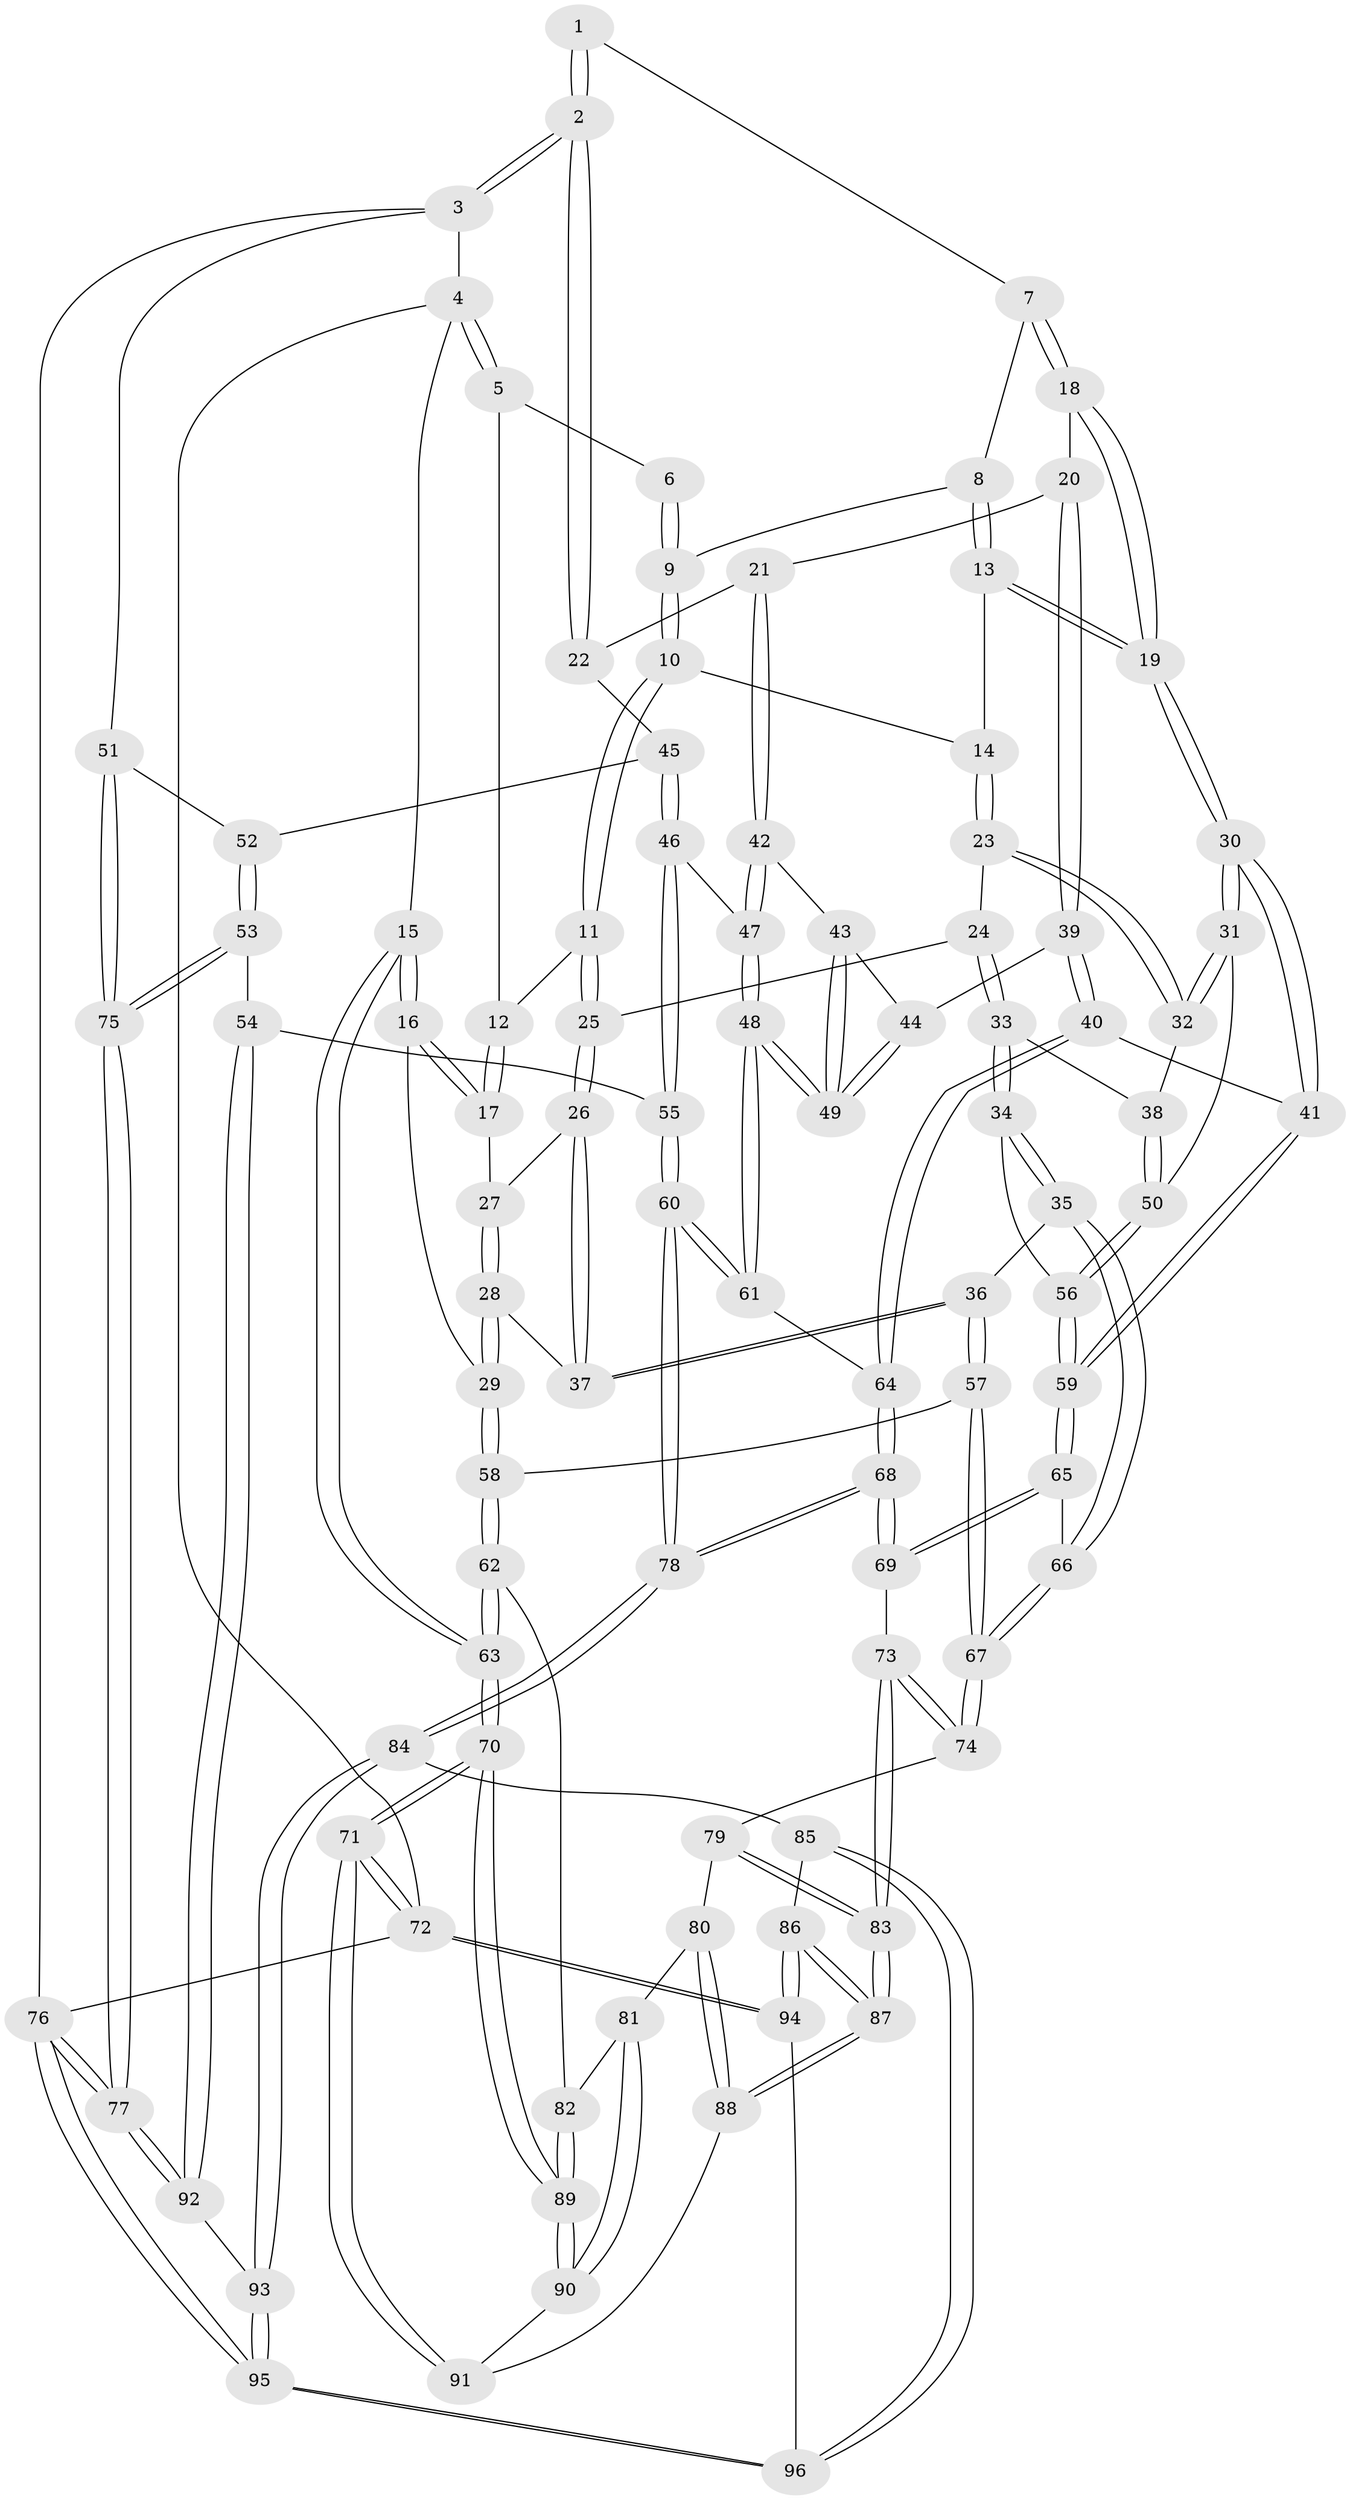 // Generated by graph-tools (version 1.1) at 2025/00/03/09/25 05:00:38]
// undirected, 96 vertices, 237 edges
graph export_dot {
graph [start="1"]
  node [color=gray90,style=filled];
  1 [pos="+0.583480950060848+0"];
  2 [pos="+1+0"];
  3 [pos="+1+0"];
  4 [pos="+0+0"];
  5 [pos="+0.33574080600468+0"];
  6 [pos="+0.353097231207395+0"];
  7 [pos="+0.6269010974831078+0.1520924765260842"];
  8 [pos="+0.506191206699673+0.17858869283001103"];
  9 [pos="+0.4796801907711715+0.17214210336764382"];
  10 [pos="+0.45119201956740473+0.23329785359124572"];
  11 [pos="+0.4049779698291512+0.23120775749144162"];
  12 [pos="+0.3155998654070057+0.003955283719038635"];
  13 [pos="+0.5230923162442198+0.26386320058155516"];
  14 [pos="+0.4551422743086264+0.23648597840967436"];
  15 [pos="+0+0.16045030852233919"];
  16 [pos="+0.03238366113586869+0.25267751668410615"];
  17 [pos="+0.23896085217555557+0.18756551190797077"];
  18 [pos="+0.6526807164466839+0.21425192943400753"];
  19 [pos="+0.5677203991095976+0.2941811217181545"];
  20 [pos="+0.6916318897801815+0.2275838222724423"];
  21 [pos="+0.7751652630379715+0.23309454891385867"];
  22 [pos="+0.9344723891231111+0.11459886510622702"];
  23 [pos="+0.44890434378754773+0.3122641062000529"];
  24 [pos="+0.3832830192231586+0.2778071438972718"];
  25 [pos="+0.379292874666183+0.2663763712766448"];
  26 [pos="+0.2891764604216612+0.2685969727533469"];
  27 [pos="+0.2480621166342815+0.20808017842885743"];
  28 [pos="+0.18207787952013857+0.3441343984319548"];
  29 [pos="+0.125082912858922+0.36026086344644753"];
  30 [pos="+0.5570512292295172+0.3307300426119929"];
  31 [pos="+0.5516027832453192+0.33153107364953366"];
  32 [pos="+0.4582405486978617+0.3272604196879656"];
  33 [pos="+0.3824854459653619+0.3575412485641488"];
  34 [pos="+0.3604348263492912+0.3920411707818959"];
  35 [pos="+0.36009237385073395+0.39225070916872395"];
  36 [pos="+0.3021512240470322+0.3852853561219835"];
  37 [pos="+0.27984168780169894+0.3463652287834395"];
  38 [pos="+0.4431868032844272+0.3402047909041237"];
  39 [pos="+0.6867237050903082+0.39898194502480505"];
  40 [pos="+0.6153642611234366+0.41438270018694917"];
  41 [pos="+0.5787152666173705+0.3994359530182425"];
  42 [pos="+0.7847074416318192+0.27110986183024904"];
  43 [pos="+0.7452858169339692+0.3365348003779706"];
  44 [pos="+0.6902718250913913+0.40011262721150176"];
  45 [pos="+0.9229217447532392+0.3328143649406854"];
  46 [pos="+0.8738000991205883+0.3687199817291967"];
  47 [pos="+0.8044229311571246+0.31474331112805554"];
  48 [pos="+0.7568397966993217+0.4402420173100182"];
  49 [pos="+0.7447043918835203+0.4320068048263104"];
  50 [pos="+0.4535323776940345+0.39517620799211794"];
  51 [pos="+1+0.36262458507527573"];
  52 [pos="+0.9245190846567719+0.3336037759097887"];
  53 [pos="+1+0.5478486488893998"];
  54 [pos="+0.9025222996627621+0.5690903202847508"];
  55 [pos="+0.8773746573098316+0.5655693145028605"];
  56 [pos="+0.4459498592468432+0.4092916420405598"];
  57 [pos="+0.2291540223217003+0.4925903478390046"];
  58 [pos="+0.1449567316110498+0.4977641985516078"];
  59 [pos="+0.5006059500361427+0.49109686546068826"];
  60 [pos="+0.850880516453422+0.570589375734658"];
  61 [pos="+0.7930764887406089+0.5035426074647407"];
  62 [pos="+0.11975905777674867+0.5241415685926144"];
  63 [pos="+0+0.5500440770775745"];
  64 [pos="+0.6386106515329534+0.47754492838639506"];
  65 [pos="+0.49648151018534425+0.5040098493412644"];
  66 [pos="+0.3839556442027736+0.4838456913504562"];
  67 [pos="+0.3132580763170795+0.553086271605587"];
  68 [pos="+0.613935286826793+0.6383261653400363"];
  69 [pos="+0.5142205702758397+0.5795809435405344"];
  70 [pos="+0+0.9092802823788471"];
  71 [pos="+0+1"];
  72 [pos="+0+1"];
  73 [pos="+0.4350030340289006+0.618574153835412"];
  74 [pos="+0.32085547445612467+0.5756533617410254"];
  75 [pos="+1+0.5423343069021271"];
  76 [pos="+1+1"];
  77 [pos="+1+1"];
  78 [pos="+0.6828392183966502+0.7112662576938771"];
  79 [pos="+0.30559089856388433+0.6072891965049104"];
  80 [pos="+0.2429759133560275+0.6536782004120785"];
  81 [pos="+0.17596500304165527+0.6601066722624876"];
  82 [pos="+0.15145125840241944+0.635710896165025"];
  83 [pos="+0.3782202789070998+0.8177210721071815"];
  84 [pos="+0.6742999863466294+0.7658783986170954"];
  85 [pos="+0.6569477375914747+0.7815188434462267"];
  86 [pos="+0.4781707425726552+0.9157876333856917"];
  87 [pos="+0.37777667210069904+0.8246439263613775"];
  88 [pos="+0.3464363874837753+0.8198799476377284"];
  89 [pos="+0+0.7992792975065406"];
  90 [pos="+0.17954589828692988+0.7419164774697455"];
  91 [pos="+0.23862860696337787+0.8253311820041912"];
  92 [pos="+0.9378474780752089+0.7747349262549149"];
  93 [pos="+0.7990145458575664+0.8568251693956906"];
  94 [pos="+0.46354346772910876+1"];
  95 [pos="+1+1"];
  96 [pos="+0.7890523357877233+1"];
  1 -- 2;
  1 -- 2;
  1 -- 7;
  2 -- 3;
  2 -- 3;
  2 -- 22;
  2 -- 22;
  3 -- 4;
  3 -- 51;
  3 -- 76;
  4 -- 5;
  4 -- 5;
  4 -- 15;
  4 -- 72;
  5 -- 6;
  5 -- 12;
  6 -- 9;
  6 -- 9;
  7 -- 8;
  7 -- 18;
  7 -- 18;
  8 -- 9;
  8 -- 13;
  8 -- 13;
  9 -- 10;
  9 -- 10;
  10 -- 11;
  10 -- 11;
  10 -- 14;
  11 -- 12;
  11 -- 25;
  11 -- 25;
  12 -- 17;
  12 -- 17;
  13 -- 14;
  13 -- 19;
  13 -- 19;
  14 -- 23;
  14 -- 23;
  15 -- 16;
  15 -- 16;
  15 -- 63;
  15 -- 63;
  16 -- 17;
  16 -- 17;
  16 -- 29;
  17 -- 27;
  18 -- 19;
  18 -- 19;
  18 -- 20;
  19 -- 30;
  19 -- 30;
  20 -- 21;
  20 -- 39;
  20 -- 39;
  21 -- 22;
  21 -- 42;
  21 -- 42;
  22 -- 45;
  23 -- 24;
  23 -- 32;
  23 -- 32;
  24 -- 25;
  24 -- 33;
  24 -- 33;
  25 -- 26;
  25 -- 26;
  26 -- 27;
  26 -- 37;
  26 -- 37;
  27 -- 28;
  27 -- 28;
  28 -- 29;
  28 -- 29;
  28 -- 37;
  29 -- 58;
  29 -- 58;
  30 -- 31;
  30 -- 31;
  30 -- 41;
  30 -- 41;
  31 -- 32;
  31 -- 32;
  31 -- 50;
  32 -- 38;
  33 -- 34;
  33 -- 34;
  33 -- 38;
  34 -- 35;
  34 -- 35;
  34 -- 56;
  35 -- 36;
  35 -- 66;
  35 -- 66;
  36 -- 37;
  36 -- 37;
  36 -- 57;
  36 -- 57;
  38 -- 50;
  38 -- 50;
  39 -- 40;
  39 -- 40;
  39 -- 44;
  40 -- 41;
  40 -- 64;
  40 -- 64;
  41 -- 59;
  41 -- 59;
  42 -- 43;
  42 -- 47;
  42 -- 47;
  43 -- 44;
  43 -- 49;
  43 -- 49;
  44 -- 49;
  44 -- 49;
  45 -- 46;
  45 -- 46;
  45 -- 52;
  46 -- 47;
  46 -- 55;
  46 -- 55;
  47 -- 48;
  47 -- 48;
  48 -- 49;
  48 -- 49;
  48 -- 61;
  48 -- 61;
  50 -- 56;
  50 -- 56;
  51 -- 52;
  51 -- 75;
  51 -- 75;
  52 -- 53;
  52 -- 53;
  53 -- 54;
  53 -- 75;
  53 -- 75;
  54 -- 55;
  54 -- 92;
  54 -- 92;
  55 -- 60;
  55 -- 60;
  56 -- 59;
  56 -- 59;
  57 -- 58;
  57 -- 67;
  57 -- 67;
  58 -- 62;
  58 -- 62;
  59 -- 65;
  59 -- 65;
  60 -- 61;
  60 -- 61;
  60 -- 78;
  60 -- 78;
  61 -- 64;
  62 -- 63;
  62 -- 63;
  62 -- 82;
  63 -- 70;
  63 -- 70;
  64 -- 68;
  64 -- 68;
  65 -- 66;
  65 -- 69;
  65 -- 69;
  66 -- 67;
  66 -- 67;
  67 -- 74;
  67 -- 74;
  68 -- 69;
  68 -- 69;
  68 -- 78;
  68 -- 78;
  69 -- 73;
  70 -- 71;
  70 -- 71;
  70 -- 89;
  70 -- 89;
  71 -- 72;
  71 -- 72;
  71 -- 91;
  71 -- 91;
  72 -- 94;
  72 -- 94;
  72 -- 76;
  73 -- 74;
  73 -- 74;
  73 -- 83;
  73 -- 83;
  74 -- 79;
  75 -- 77;
  75 -- 77;
  76 -- 77;
  76 -- 77;
  76 -- 95;
  76 -- 95;
  77 -- 92;
  77 -- 92;
  78 -- 84;
  78 -- 84;
  79 -- 80;
  79 -- 83;
  79 -- 83;
  80 -- 81;
  80 -- 88;
  80 -- 88;
  81 -- 82;
  81 -- 90;
  81 -- 90;
  82 -- 89;
  82 -- 89;
  83 -- 87;
  83 -- 87;
  84 -- 85;
  84 -- 93;
  84 -- 93;
  85 -- 86;
  85 -- 96;
  85 -- 96;
  86 -- 87;
  86 -- 87;
  86 -- 94;
  86 -- 94;
  87 -- 88;
  87 -- 88;
  88 -- 91;
  89 -- 90;
  89 -- 90;
  90 -- 91;
  92 -- 93;
  93 -- 95;
  93 -- 95;
  94 -- 96;
  95 -- 96;
  95 -- 96;
}
